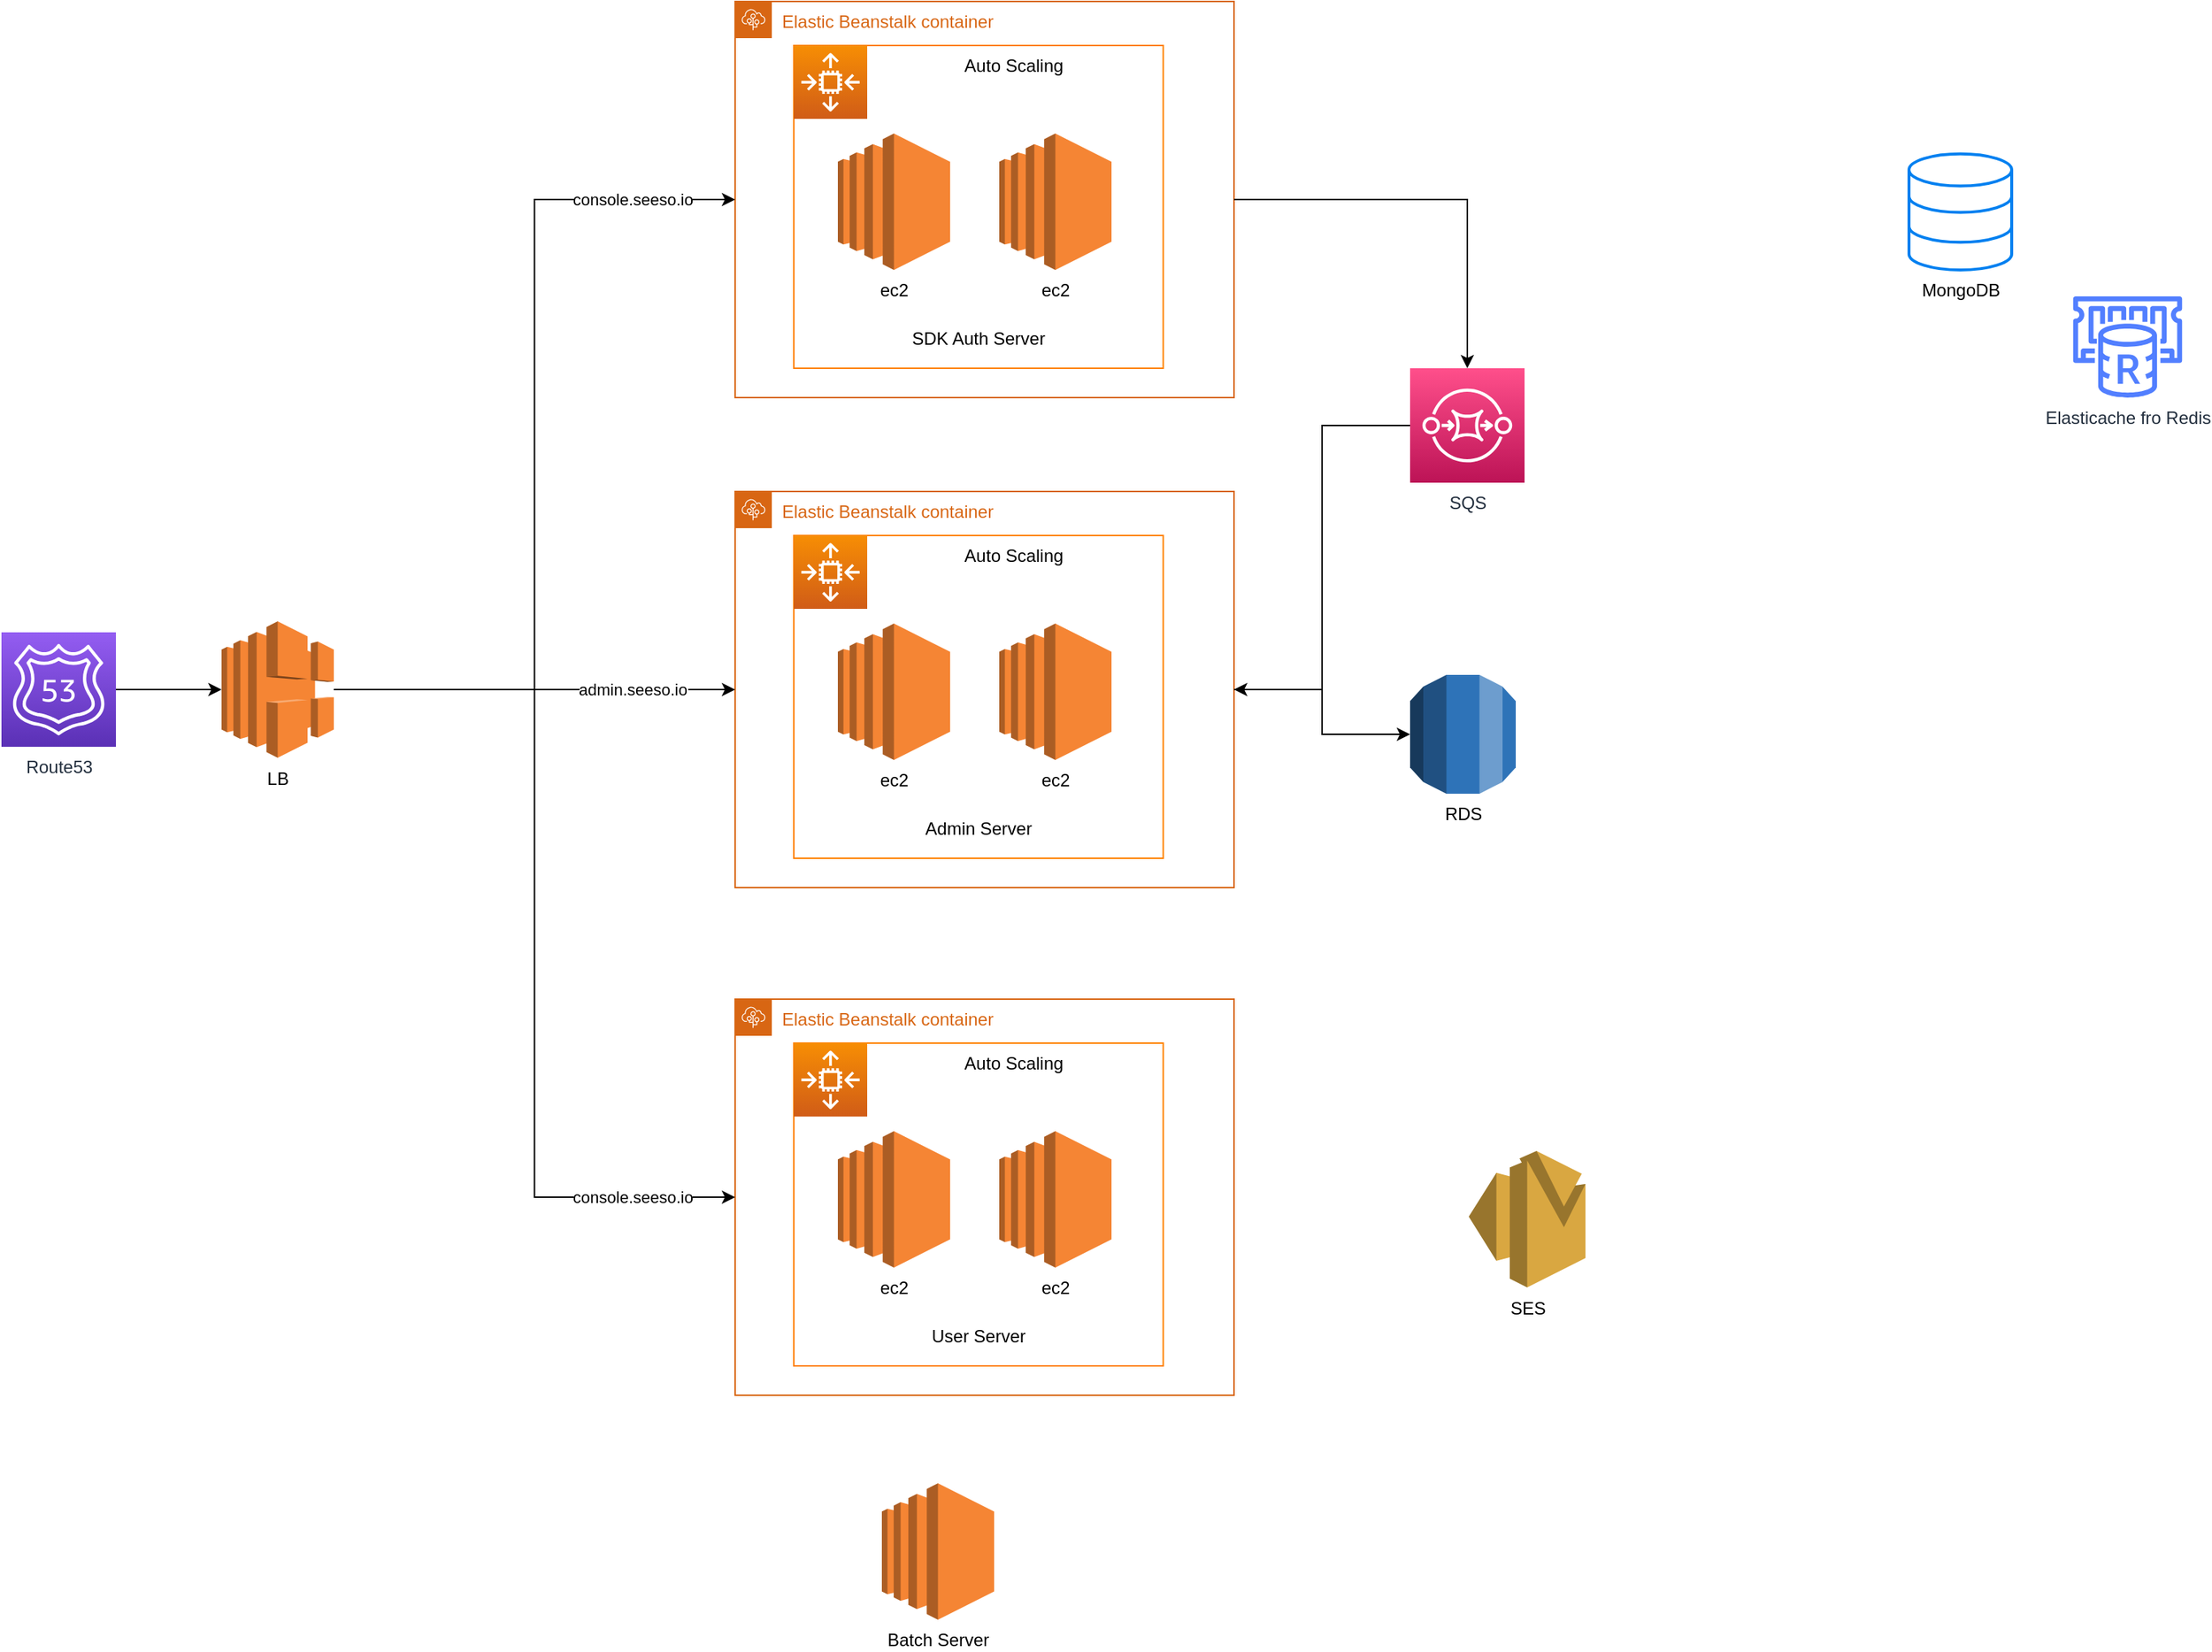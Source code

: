 <mxfile version="15.3.8" type="github">
  <diagram id="Ags1phsDS0aTwdxZoQtE" name="Page-1">
    <mxGraphModel dx="1678" dy="941" grid="1" gridSize="10" guides="1" tooltips="1" connect="1" arrows="1" fold="1" page="1" pageScale="1" pageWidth="1600" pageHeight="1200" math="0" shadow="0">
      <root>
        <mxCell id="0" />
        <mxCell id="1" parent="0" />
        <mxCell id="wnBwBd8DrcGJJynO4ClW-9" value="Auto Scaling" style="group" vertex="1" connectable="0" parent="1">
          <mxGeometry x="580" y="90" width="300" height="240" as="geometry" />
        </mxCell>
        <mxCell id="wnBwBd8DrcGJJynO4ClW-8" value="" style="rounded=0;whiteSpace=wrap;html=1;strokeColor=#FF8000;fillColor=none;" vertex="1" parent="wnBwBd8DrcGJJynO4ClW-9">
          <mxGeometry width="251.75" height="220" as="geometry" />
        </mxCell>
        <mxCell id="wnBwBd8DrcGJJynO4ClW-5" value="" style="sketch=0;points=[[0,0,0],[0.25,0,0],[0.5,0,0],[0.75,0,0],[1,0,0],[0,1,0],[0.25,1,0],[0.5,1,0],[0.75,1,0],[1,1,0],[0,0.25,0],[0,0.5,0],[0,0.75,0],[1,0.25,0],[1,0.5,0],[1,0.75,0]];outlineConnect=0;fontColor=#232F3E;gradientColor=#F78E04;gradientDirection=north;fillColor=#D05C17;strokeColor=#ffffff;dashed=0;verticalLabelPosition=bottom;verticalAlign=top;align=center;html=1;fontSize=12;fontStyle=0;aspect=fixed;shape=mxgraph.aws4.resourceIcon;resIcon=mxgraph.aws4.auto_scaling2;" vertex="1" parent="wnBwBd8DrcGJJynO4ClW-9">
          <mxGeometry width="50" height="50" as="geometry" />
        </mxCell>
        <mxCell id="wnBwBd8DrcGJJynO4ClW-11" value="Elastic Beanstalk container" style="points=[[0,0],[0.25,0],[0.5,0],[0.75,0],[1,0],[1,0.25],[1,0.5],[1,0.75],[1,1],[0.75,1],[0.5,1],[0.25,1],[0,1],[0,0.75],[0,0.5],[0,0.25]];outlineConnect=0;gradientColor=none;html=1;whiteSpace=wrap;fontSize=12;fontStyle=0;shape=mxgraph.aws4.group;grIcon=mxgraph.aws4.group_elastic_beanstalk;strokeColor=#D86613;fillColor=none;verticalAlign=top;align=left;spacingLeft=30;fontColor=#D86613;dashed=0;" vertex="1" parent="wnBwBd8DrcGJJynO4ClW-9">
          <mxGeometry x="-40" y="-30" width="340" height="270" as="geometry" />
        </mxCell>
        <mxCell id="wnBwBd8DrcGJJynO4ClW-10" value="&lt;span&gt;SDK Auth Server&lt;/span&gt;" style="text;html=1;strokeColor=none;fillColor=none;align=center;verticalAlign=middle;whiteSpace=wrap;rounded=0;" vertex="1" parent="wnBwBd8DrcGJJynO4ClW-9">
          <mxGeometry x="70.88" y="190" width="110" height="20" as="geometry" />
        </mxCell>
        <mxCell id="wnBwBd8DrcGJJynO4ClW-4" value="ec2" style="outlineConnect=0;dashed=0;verticalLabelPosition=bottom;verticalAlign=top;align=center;html=1;shape=mxgraph.aws3.ec2;fillColor=#F58534;gradientColor=none;" vertex="1" parent="1">
          <mxGeometry x="610" y="150" width="76.5" height="93" as="geometry" />
        </mxCell>
        <mxCell id="wnBwBd8DrcGJJynO4ClW-7" value="ec2" style="outlineConnect=0;dashed=0;verticalLabelPosition=bottom;verticalAlign=top;align=center;html=1;shape=mxgraph.aws3.ec2;fillColor=#F58534;gradientColor=none;" vertex="1" parent="1">
          <mxGeometry x="720" y="150" width="76.5" height="93" as="geometry" />
        </mxCell>
        <mxCell id="wnBwBd8DrcGJJynO4ClW-29" value="" style="edgeStyle=orthogonalEdgeStyle;rounded=0;orthogonalLoop=1;jettySize=auto;html=1;" edge="1" parent="1" source="wnBwBd8DrcGJJynO4ClW-13" target="wnBwBd8DrcGJJynO4ClW-28">
          <mxGeometry relative="1" as="geometry" />
        </mxCell>
        <mxCell id="wnBwBd8DrcGJJynO4ClW-13" value="Route53" style="sketch=0;points=[[0,0,0],[0.25,0,0],[0.5,0,0],[0.75,0,0],[1,0,0],[0,1,0],[0.25,1,0],[0.5,1,0],[0.75,1,0],[1,1,0],[0,0.25,0],[0,0.5,0],[0,0.75,0],[1,0.25,0],[1,0.5,0],[1,0.75,0]];outlineConnect=0;fontColor=#232F3E;gradientColor=#945DF2;gradientDirection=north;fillColor=#5A30B5;strokeColor=#ffffff;dashed=0;verticalLabelPosition=bottom;verticalAlign=top;align=center;html=1;fontSize=12;fontStyle=0;aspect=fixed;shape=mxgraph.aws4.resourceIcon;resIcon=mxgraph.aws4.route_53;" vertex="1" parent="1">
          <mxGeometry x="40" y="490" width="78" height="78" as="geometry" />
        </mxCell>
        <mxCell id="wnBwBd8DrcGJJynO4ClW-14" value="Auto Scaling" style="group" vertex="1" connectable="0" parent="1">
          <mxGeometry x="580" y="424" width="300" height="240" as="geometry" />
        </mxCell>
        <mxCell id="wnBwBd8DrcGJJynO4ClW-15" value="" style="rounded=0;whiteSpace=wrap;html=1;strokeColor=#FF8000;fillColor=none;" vertex="1" parent="wnBwBd8DrcGJJynO4ClW-14">
          <mxGeometry width="251.75" height="220" as="geometry" />
        </mxCell>
        <mxCell id="wnBwBd8DrcGJJynO4ClW-16" value="" style="sketch=0;points=[[0,0,0],[0.25,0,0],[0.5,0,0],[0.75,0,0],[1,0,0],[0,1,0],[0.25,1,0],[0.5,1,0],[0.75,1,0],[1,1,0],[0,0.25,0],[0,0.5,0],[0,0.75,0],[1,0.25,0],[1,0.5,0],[1,0.75,0]];outlineConnect=0;fontColor=#232F3E;gradientColor=#F78E04;gradientDirection=north;fillColor=#D05C17;strokeColor=#ffffff;dashed=0;verticalLabelPosition=bottom;verticalAlign=top;align=center;html=1;fontSize=12;fontStyle=0;aspect=fixed;shape=mxgraph.aws4.resourceIcon;resIcon=mxgraph.aws4.auto_scaling2;" vertex="1" parent="wnBwBd8DrcGJJynO4ClW-14">
          <mxGeometry width="50" height="50" as="geometry" />
        </mxCell>
        <mxCell id="wnBwBd8DrcGJJynO4ClW-17" value="Elastic Beanstalk container" style="points=[[0,0],[0.25,0],[0.5,0],[0.75,0],[1,0],[1,0.25],[1,0.5],[1,0.75],[1,1],[0.75,1],[0.5,1],[0.25,1],[0,1],[0,0.75],[0,0.5],[0,0.25]];outlineConnect=0;gradientColor=none;html=1;whiteSpace=wrap;fontSize=12;fontStyle=0;shape=mxgraph.aws4.group;grIcon=mxgraph.aws4.group_elastic_beanstalk;strokeColor=#D86613;fillColor=none;verticalAlign=top;align=left;spacingLeft=30;fontColor=#D86613;dashed=0;" vertex="1" parent="wnBwBd8DrcGJJynO4ClW-14">
          <mxGeometry x="-40" y="-30" width="340" height="270" as="geometry" />
        </mxCell>
        <mxCell id="wnBwBd8DrcGJJynO4ClW-18" value="&lt;span&gt;Admin Server&lt;/span&gt;" style="text;html=1;strokeColor=none;fillColor=none;align=center;verticalAlign=middle;whiteSpace=wrap;rounded=0;" vertex="1" parent="wnBwBd8DrcGJJynO4ClW-14">
          <mxGeometry x="70.88" y="190" width="110" height="20" as="geometry" />
        </mxCell>
        <mxCell id="wnBwBd8DrcGJJynO4ClW-19" value="ec2" style="outlineConnect=0;dashed=0;verticalLabelPosition=bottom;verticalAlign=top;align=center;html=1;shape=mxgraph.aws3.ec2;fillColor=#F58534;gradientColor=none;" vertex="1" parent="1">
          <mxGeometry x="610" y="484" width="76.5" height="93" as="geometry" />
        </mxCell>
        <mxCell id="wnBwBd8DrcGJJynO4ClW-20" value="ec2" style="outlineConnect=0;dashed=0;verticalLabelPosition=bottom;verticalAlign=top;align=center;html=1;shape=mxgraph.aws3.ec2;fillColor=#F58534;gradientColor=none;" vertex="1" parent="1">
          <mxGeometry x="720" y="484" width="76.5" height="93" as="geometry" />
        </mxCell>
        <mxCell id="wnBwBd8DrcGJJynO4ClW-21" value="Auto Scaling" style="group" vertex="1" connectable="0" parent="1">
          <mxGeometry x="580" y="770" width="300" height="240" as="geometry" />
        </mxCell>
        <mxCell id="wnBwBd8DrcGJJynO4ClW-22" value="" style="rounded=0;whiteSpace=wrap;html=1;strokeColor=#FF8000;fillColor=none;" vertex="1" parent="wnBwBd8DrcGJJynO4ClW-21">
          <mxGeometry width="251.75" height="220" as="geometry" />
        </mxCell>
        <mxCell id="wnBwBd8DrcGJJynO4ClW-23" value="" style="sketch=0;points=[[0,0,0],[0.25,0,0],[0.5,0,0],[0.75,0,0],[1,0,0],[0,1,0],[0.25,1,0],[0.5,1,0],[0.75,1,0],[1,1,0],[0,0.25,0],[0,0.5,0],[0,0.75,0],[1,0.25,0],[1,0.5,0],[1,0.75,0]];outlineConnect=0;fontColor=#232F3E;gradientColor=#F78E04;gradientDirection=north;fillColor=#D05C17;strokeColor=#ffffff;dashed=0;verticalLabelPosition=bottom;verticalAlign=top;align=center;html=1;fontSize=12;fontStyle=0;aspect=fixed;shape=mxgraph.aws4.resourceIcon;resIcon=mxgraph.aws4.auto_scaling2;" vertex="1" parent="wnBwBd8DrcGJJynO4ClW-21">
          <mxGeometry width="50" height="50" as="geometry" />
        </mxCell>
        <mxCell id="wnBwBd8DrcGJJynO4ClW-24" value="Elastic Beanstalk container" style="points=[[0,0],[0.25,0],[0.5,0],[0.75,0],[1,0],[1,0.25],[1,0.5],[1,0.75],[1,1],[0.75,1],[0.5,1],[0.25,1],[0,1],[0,0.75],[0,0.5],[0,0.25]];outlineConnect=0;gradientColor=none;html=1;whiteSpace=wrap;fontSize=12;fontStyle=0;shape=mxgraph.aws4.group;grIcon=mxgraph.aws4.group_elastic_beanstalk;strokeColor=#D86613;fillColor=none;verticalAlign=top;align=left;spacingLeft=30;fontColor=#D86613;dashed=0;" vertex="1" parent="wnBwBd8DrcGJJynO4ClW-21">
          <mxGeometry x="-40" y="-30" width="340" height="270" as="geometry" />
        </mxCell>
        <mxCell id="wnBwBd8DrcGJJynO4ClW-25" value="&lt;span&gt;User Server&lt;/span&gt;" style="text;html=1;strokeColor=none;fillColor=none;align=center;verticalAlign=middle;whiteSpace=wrap;rounded=0;" vertex="1" parent="wnBwBd8DrcGJJynO4ClW-21">
          <mxGeometry x="70.88" y="190" width="110" height="20" as="geometry" />
        </mxCell>
        <mxCell id="wnBwBd8DrcGJJynO4ClW-26" value="ec2" style="outlineConnect=0;dashed=0;verticalLabelPosition=bottom;verticalAlign=top;align=center;html=1;shape=mxgraph.aws3.ec2;fillColor=#F58534;gradientColor=none;" vertex="1" parent="1">
          <mxGeometry x="610" y="830" width="76.5" height="93" as="geometry" />
        </mxCell>
        <mxCell id="wnBwBd8DrcGJJynO4ClW-27" value="ec2" style="outlineConnect=0;dashed=0;verticalLabelPosition=bottom;verticalAlign=top;align=center;html=1;shape=mxgraph.aws3.ec2;fillColor=#F58534;gradientColor=none;" vertex="1" parent="1">
          <mxGeometry x="720" y="830" width="76.5" height="93" as="geometry" />
        </mxCell>
        <mxCell id="wnBwBd8DrcGJJynO4ClW-30" value="console.seeso.io" style="edgeStyle=orthogonalEdgeStyle;rounded=0;orthogonalLoop=1;jettySize=auto;html=1;entryX=0;entryY=0.5;entryDx=0;entryDy=0;" edge="1" parent="1" source="wnBwBd8DrcGJJynO4ClW-28" target="wnBwBd8DrcGJJynO4ClW-11">
          <mxGeometry x="0.769" relative="1" as="geometry">
            <mxPoint as="offset" />
          </mxGeometry>
        </mxCell>
        <mxCell id="wnBwBd8DrcGJJynO4ClW-31" value="admin.seeso.io" style="edgeStyle=orthogonalEdgeStyle;rounded=0;orthogonalLoop=1;jettySize=auto;html=1;" edge="1" parent="1" source="wnBwBd8DrcGJJynO4ClW-28" target="wnBwBd8DrcGJJynO4ClW-17">
          <mxGeometry x="0.488" relative="1" as="geometry">
            <mxPoint as="offset" />
          </mxGeometry>
        </mxCell>
        <mxCell id="wnBwBd8DrcGJJynO4ClW-32" value="console.seeso.io" style="edgeStyle=orthogonalEdgeStyle;rounded=0;orthogonalLoop=1;jettySize=auto;html=1;entryX=0;entryY=0.5;entryDx=0;entryDy=0;" edge="1" parent="1" source="wnBwBd8DrcGJJynO4ClW-28" target="wnBwBd8DrcGJJynO4ClW-24">
          <mxGeometry x="0.774" relative="1" as="geometry">
            <mxPoint as="offset" />
          </mxGeometry>
        </mxCell>
        <mxCell id="wnBwBd8DrcGJJynO4ClW-28" value="LB" style="outlineConnect=0;dashed=0;verticalLabelPosition=bottom;verticalAlign=top;align=center;html=1;shape=mxgraph.aws3.elastic_load_balancing;fillColor=#F58534;gradientColor=none;strokeColor=#FF8000;" vertex="1" parent="1">
          <mxGeometry x="190" y="482.5" width="76.5" height="93" as="geometry" />
        </mxCell>
        <mxCell id="wnBwBd8DrcGJJynO4ClW-34" value="MongoDB" style="html=1;verticalLabelPosition=bottom;align=center;labelBackgroundColor=#ffffff;verticalAlign=top;strokeWidth=2;strokeColor=#0080F0;shadow=0;dashed=0;shape=mxgraph.ios7.icons.data;fillColor=none;" vertex="1" parent="1">
          <mxGeometry x="1340" y="163.9" width="70" height="79.1" as="geometry" />
        </mxCell>
        <mxCell id="wnBwBd8DrcGJJynO4ClW-35" value="RDS" style="outlineConnect=0;dashed=0;verticalLabelPosition=bottom;verticalAlign=top;align=center;html=1;shape=mxgraph.aws3.rds;fillColor=#2E73B8;gradientColor=none;strokeColor=#FF8000;" vertex="1" parent="1">
          <mxGeometry x="1000" y="519" width="72" height="81" as="geometry" />
        </mxCell>
        <mxCell id="wnBwBd8DrcGJJynO4ClW-36" value="Elasticache fro Redis" style="sketch=0;outlineConnect=0;fontColor=#232F3E;gradientColor=none;fillColor=#527FFF;strokeColor=none;dashed=0;verticalLabelPosition=bottom;verticalAlign=top;align=center;html=1;fontSize=12;fontStyle=0;aspect=fixed;pointerEvents=1;shape=mxgraph.aws4.elasticache_for_redis;" vertex="1" parent="1">
          <mxGeometry x="1450" y="261" width="78" height="69" as="geometry" />
        </mxCell>
        <mxCell id="wnBwBd8DrcGJJynO4ClW-40" style="edgeStyle=orthogonalEdgeStyle;rounded=0;orthogonalLoop=1;jettySize=auto;html=1;entryX=1;entryY=0.5;entryDx=0;entryDy=0;" edge="1" parent="1" source="wnBwBd8DrcGJJynO4ClW-37" target="wnBwBd8DrcGJJynO4ClW-17">
          <mxGeometry relative="1" as="geometry" />
        </mxCell>
        <mxCell id="wnBwBd8DrcGJJynO4ClW-37" value="SQS" style="sketch=0;points=[[0,0,0],[0.25,0,0],[0.5,0,0],[0.75,0,0],[1,0,0],[0,1,0],[0.25,1,0],[0.5,1,0],[0.75,1,0],[1,1,0],[0,0.25,0],[0,0.5,0],[0,0.75,0],[1,0.25,0],[1,0.5,0],[1,0.75,0]];outlineConnect=0;fontColor=#232F3E;gradientColor=#FF4F8B;gradientDirection=north;fillColor=#BC1356;strokeColor=#ffffff;dashed=0;verticalLabelPosition=bottom;verticalAlign=top;align=center;html=1;fontSize=12;fontStyle=0;aspect=fixed;shape=mxgraph.aws4.resourceIcon;resIcon=mxgraph.aws4.sqs;" vertex="1" parent="1">
          <mxGeometry x="1000" y="310" width="78" height="78" as="geometry" />
        </mxCell>
        <mxCell id="wnBwBd8DrcGJJynO4ClW-38" value="SES" style="outlineConnect=0;dashed=0;verticalLabelPosition=bottom;verticalAlign=top;align=center;html=1;shape=mxgraph.aws3.ses;fillColor=#D9A741;gradientColor=none;strokeColor=#FF8000;" vertex="1" parent="1">
          <mxGeometry x="1040" y="843.5" width="79.5" height="93" as="geometry" />
        </mxCell>
        <mxCell id="wnBwBd8DrcGJJynO4ClW-39" style="edgeStyle=orthogonalEdgeStyle;rounded=0;orthogonalLoop=1;jettySize=auto;html=1;entryX=0.5;entryY=0;entryDx=0;entryDy=0;entryPerimeter=0;" edge="1" parent="1" source="wnBwBd8DrcGJJynO4ClW-11" target="wnBwBd8DrcGJJynO4ClW-37">
          <mxGeometry relative="1" as="geometry" />
        </mxCell>
        <mxCell id="wnBwBd8DrcGJJynO4ClW-41" style="edgeStyle=orthogonalEdgeStyle;rounded=0;orthogonalLoop=1;jettySize=auto;html=1;entryX=0;entryY=0.5;entryDx=0;entryDy=0;entryPerimeter=0;" edge="1" parent="1" source="wnBwBd8DrcGJJynO4ClW-17" target="wnBwBd8DrcGJJynO4ClW-35">
          <mxGeometry relative="1" as="geometry" />
        </mxCell>
        <mxCell id="wnBwBd8DrcGJJynO4ClW-42" value="Batch Server" style="outlineConnect=0;dashed=0;verticalLabelPosition=bottom;verticalAlign=top;align=center;html=1;shape=mxgraph.aws3.ec2;fillColor=#F58534;gradientColor=none;" vertex="1" parent="1">
          <mxGeometry x="640" y="1070" width="76.5" height="93" as="geometry" />
        </mxCell>
      </root>
    </mxGraphModel>
  </diagram>
</mxfile>
